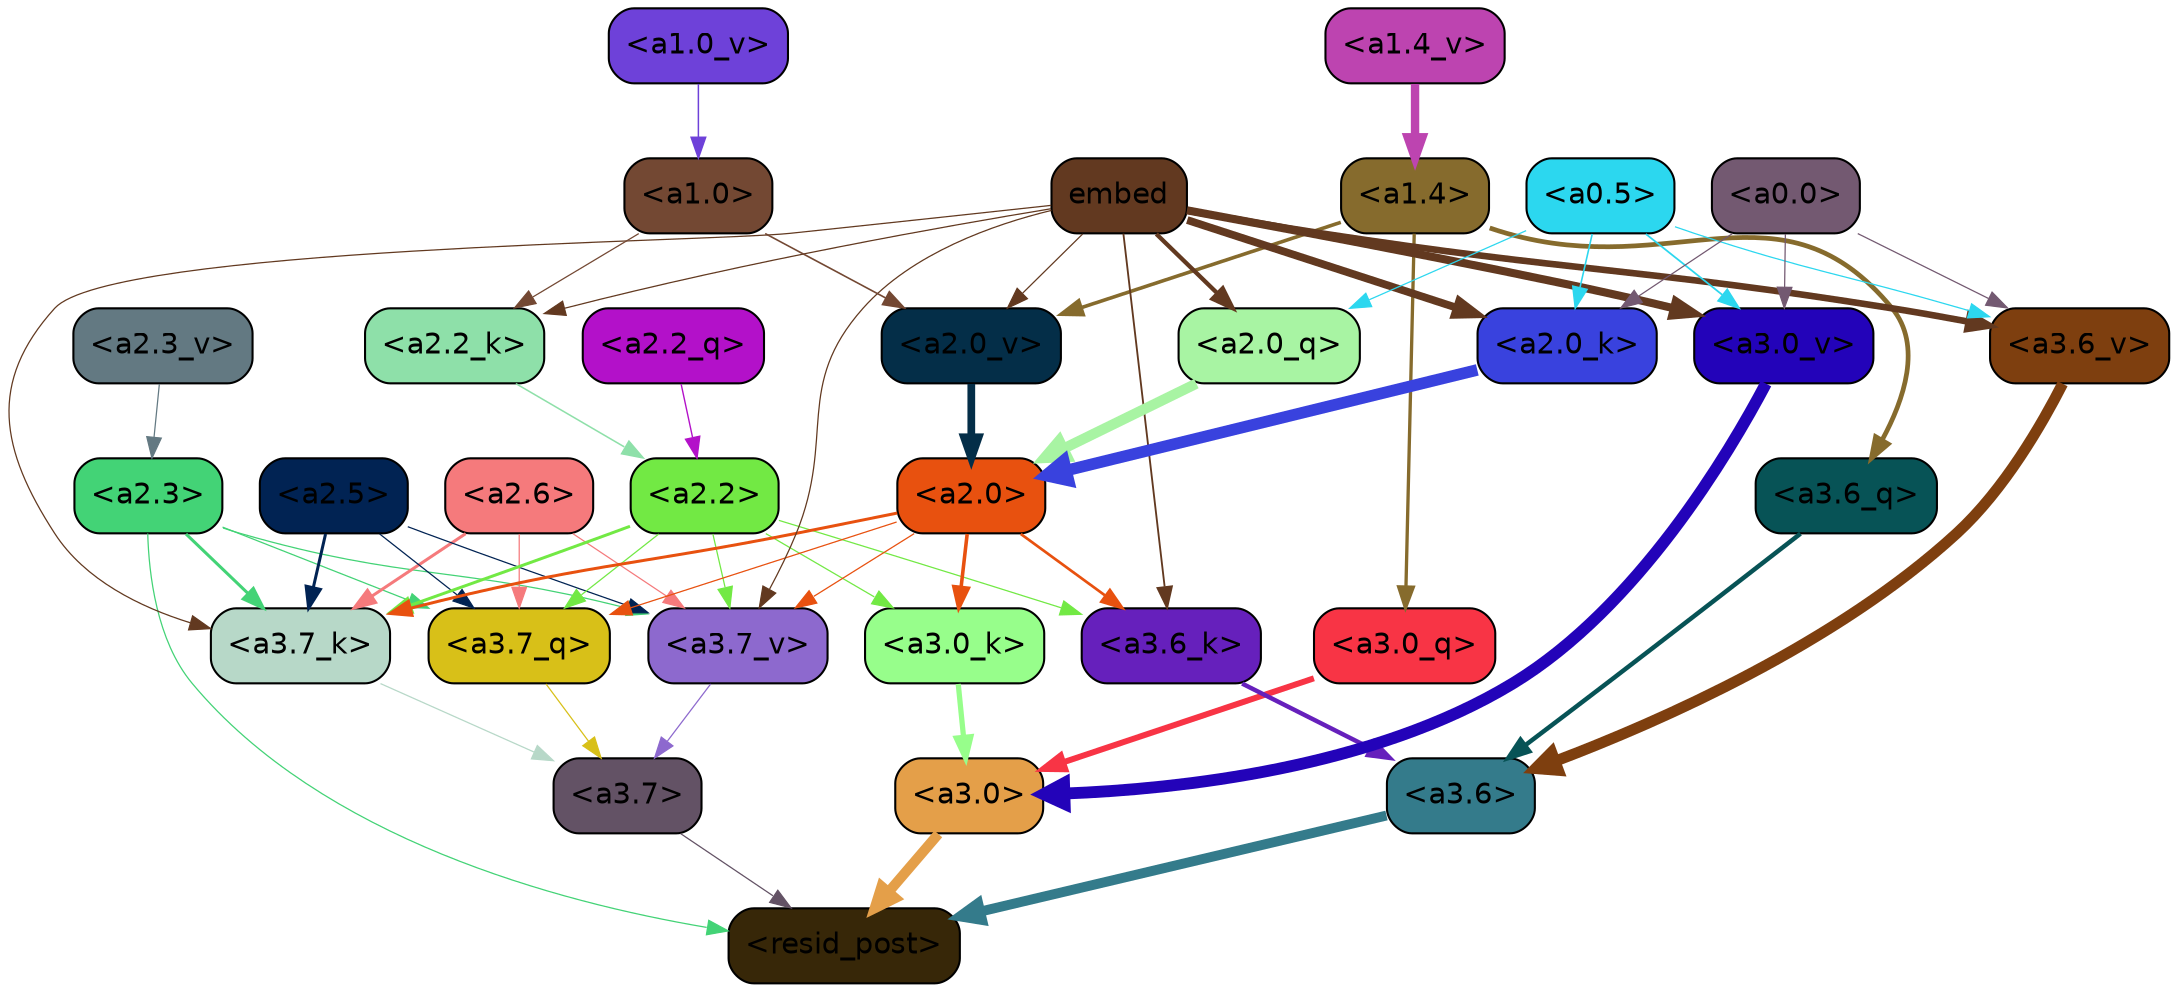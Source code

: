strict digraph "" {
	graph [bgcolor=transparent,
		layout=dot,
		overlap=false,
		splines=true
	];
	"<a3.7>"	[color=black,
		fillcolor="#635265",
		fontname=Helvetica,
		shape=box,
		style="filled, rounded"];
	"<resid_post>"	[color=black,
		fillcolor="#372708",
		fontname=Helvetica,
		shape=box,
		style="filled, rounded"];
	"<a3.7>" -> "<resid_post>"	[color="#635265",
		penwidth=0.6];
	"<a3.6>"	[color=black,
		fillcolor="#347b8b",
		fontname=Helvetica,
		shape=box,
		style="filled, rounded"];
	"<a3.6>" -> "<resid_post>"	[color="#347b8b",
		penwidth=4.746312499046326];
	"<a3.0>"	[color=black,
		fillcolor="#e49f49",
		fontname=Helvetica,
		shape=box,
		style="filled, rounded"];
	"<a3.0>" -> "<resid_post>"	[color="#e49f49",
		penwidth=4.896343111991882];
	"<a2.3>"	[color=black,
		fillcolor="#43d376",
		fontname=Helvetica,
		shape=box,
		style="filled, rounded"];
	"<a2.3>" -> "<resid_post>"	[color="#43d376",
		penwidth=0.6];
	"<a3.7_q>"	[color=black,
		fillcolor="#d8c018",
		fontname=Helvetica,
		shape=box,
		style="filled, rounded"];
	"<a2.3>" -> "<a3.7_q>"	[color="#43d376",
		penwidth=0.6];
	"<a3.7_k>"	[color=black,
		fillcolor="#b7d8c8",
		fontname=Helvetica,
		shape=box,
		style="filled, rounded"];
	"<a2.3>" -> "<a3.7_k>"	[color="#43d376",
		penwidth=1.467104621231556];
	"<a3.7_v>"	[color=black,
		fillcolor="#8d69ce",
		fontname=Helvetica,
		shape=box,
		style="filled, rounded"];
	"<a2.3>" -> "<a3.7_v>"	[color="#43d376",
		penwidth=0.6];
	"<a3.7_q>" -> "<a3.7>"	[color="#d8c018",
		penwidth=0.6];
	"<a3.6_q>"	[color=black,
		fillcolor="#075356",
		fontname=Helvetica,
		shape=box,
		style="filled, rounded"];
	"<a3.6_q>" -> "<a3.6>"	[color="#075356",
		penwidth=2.160832464694977];
	"<a3.0_q>"	[color=black,
		fillcolor="#f83445",
		fontname=Helvetica,
		shape=box,
		style="filled, rounded"];
	"<a3.0_q>" -> "<a3.0>"	[color="#f83445",
		penwidth=2.870753765106201];
	"<a3.7_k>" -> "<a3.7>"	[color="#b7d8c8",
		penwidth=0.6];
	"<a3.6_k>"	[color=black,
		fillcolor="#6620bc",
		fontname=Helvetica,
		shape=box,
		style="filled, rounded"];
	"<a3.6_k>" -> "<a3.6>"	[color="#6620bc",
		penwidth=2.13908451795578];
	"<a3.0_k>"	[color=black,
		fillcolor="#97fe8b",
		fontname=Helvetica,
		shape=box,
		style="filled, rounded"];
	"<a3.0_k>" -> "<a3.0>"	[color="#97fe8b",
		penwidth=2.520303964614868];
	"<a3.7_v>" -> "<a3.7>"	[color="#8d69ce",
		penwidth=0.6];
	"<a3.6_v>"	[color=black,
		fillcolor="#7e3f0f",
		fontname=Helvetica,
		shape=box,
		style="filled, rounded"];
	"<a3.6_v>" -> "<a3.6>"	[color="#7e3f0f",
		penwidth=5.297133803367615];
	"<a3.0_v>"	[color=black,
		fillcolor="#2303b9",
		fontname=Helvetica,
		shape=box,
		style="filled, rounded"];
	"<a3.0_v>" -> "<a3.0>"	[color="#2303b9",
		penwidth=5.680712580680847];
	"<a2.6>"	[color=black,
		fillcolor="#f57a7c",
		fontname=Helvetica,
		shape=box,
		style="filled, rounded"];
	"<a2.6>" -> "<a3.7_q>"	[color="#f57a7c",
		penwidth=0.6];
	"<a2.6>" -> "<a3.7_k>"	[color="#f57a7c",
		penwidth=1.4453159049153328];
	"<a2.6>" -> "<a3.7_v>"	[color="#f57a7c",
		penwidth=0.6];
	"<a2.5>"	[color=black,
		fillcolor="#012353",
		fontname=Helvetica,
		shape=box,
		style="filled, rounded"];
	"<a2.5>" -> "<a3.7_q>"	[color="#012353",
		penwidth=0.6];
	"<a2.5>" -> "<a3.7_k>"	[color="#012353",
		penwidth=1.4526091292500496];
	"<a2.5>" -> "<a3.7_v>"	[color="#012353",
		penwidth=0.6];
	"<a2.2>"	[color=black,
		fillcolor="#72e944",
		fontname=Helvetica,
		shape=box,
		style="filled, rounded"];
	"<a2.2>" -> "<a3.7_q>"	[color="#72e944",
		penwidth=0.6];
	"<a2.2>" -> "<a3.7_k>"	[color="#72e944",
		penwidth=1.4310357049107552];
	"<a2.2>" -> "<a3.6_k>"	[color="#72e944",
		penwidth=0.6];
	"<a2.2>" -> "<a3.0_k>"	[color="#72e944",
		penwidth=0.6];
	"<a2.2>" -> "<a3.7_v>"	[color="#72e944",
		penwidth=0.6];
	"<a2.0>"	[color=black,
		fillcolor="#e8510f",
		fontname=Helvetica,
		shape=box,
		style="filled, rounded"];
	"<a2.0>" -> "<a3.7_q>"	[color="#e8510f",
		penwidth=0.6];
	"<a2.0>" -> "<a3.7_k>"	[color="#e8510f",
		penwidth=1.4314699843525887];
	"<a2.0>" -> "<a3.6_k>"	[color="#e8510f",
		penwidth=1.2950235605239868];
	"<a2.0>" -> "<a3.0_k>"	[color="#e8510f",
		penwidth=1.712992787361145];
	"<a2.0>" -> "<a3.7_v>"	[color="#e8510f",
		penwidth=0.6];
	"<a1.4>"	[color=black,
		fillcolor="#866b2d",
		fontname=Helvetica,
		shape=box,
		style="filled, rounded"];
	"<a1.4>" -> "<a3.6_q>"	[color="#866b2d",
		penwidth=2.2719132900238037];
	"<a1.4>" -> "<a3.0_q>"	[color="#866b2d",
		penwidth=1.5932877659797668];
	"<a2.0_v>"	[color=black,
		fillcolor="#042e48",
		fontname=Helvetica,
		shape=box,
		style="filled, rounded"];
	"<a1.4>" -> "<a2.0_v>"	[color="#866b2d",
		penwidth=1.7291951477527618];
	embed	[color=black,
		fillcolor="#623920",
		fontname=Helvetica,
		shape=box,
		style="filled, rounded"];
	embed -> "<a3.7_k>"	[color="#623920",
		penwidth=0.6];
	embed -> "<a3.6_k>"	[color="#623920",
		penwidth=0.891706109046936];
	embed -> "<a3.7_v>"	[color="#623920",
		penwidth=0.6];
	embed -> "<a3.6_v>"	[color="#623920",
		penwidth=3.1766927242279053];
	embed -> "<a3.0_v>"	[color="#623920",
		penwidth=3.9005755856633186];
	"<a2.0_q>"	[color=black,
		fillcolor="#a8f4a3",
		fontname=Helvetica,
		shape=box,
		style="filled, rounded"];
	embed -> "<a2.0_q>"	[color="#623920",
		penwidth=2.0615941286087036];
	"<a2.2_k>"	[color=black,
		fillcolor="#8ee0a9",
		fontname=Helvetica,
		shape=box,
		style="filled, rounded"];
	embed -> "<a2.2_k>"	[color="#623920",
		penwidth=0.6];
	"<a2.0_k>"	[color=black,
		fillcolor="#3942de",
		fontname=Helvetica,
		shape=box,
		style="filled, rounded"];
	embed -> "<a2.0_k>"	[color="#623920",
		penwidth=3.732139825820923];
	embed -> "<a2.0_v>"	[color="#623920",
		penwidth=0.6];
	"<a0.5>"	[color=black,
		fillcolor="#2cd7ef",
		fontname=Helvetica,
		shape=box,
		style="filled, rounded"];
	"<a0.5>" -> "<a3.6_v>"	[color="#2cd7ef",
		penwidth=0.6];
	"<a0.5>" -> "<a3.0_v>"	[color="#2cd7ef",
		penwidth=0.8493617177009583];
	"<a0.5>" -> "<a2.0_q>"	[color="#2cd7ef",
		penwidth=0.6];
	"<a0.5>" -> "<a2.0_k>"	[color="#2cd7ef",
		penwidth=0.7637084722518921];
	"<a0.0>"	[color=black,
		fillcolor="#735971",
		fontname=Helvetica,
		shape=box,
		style="filled, rounded"];
	"<a0.0>" -> "<a3.6_v>"	[color="#735971",
		penwidth=0.6];
	"<a0.0>" -> "<a3.0_v>"	[color="#735971",
		penwidth=0.6];
	"<a0.0>" -> "<a2.0_k>"	[color="#735971",
		penwidth=0.6];
	"<a2.2_q>"	[color=black,
		fillcolor="#b311c9",
		fontname=Helvetica,
		shape=box,
		style="filled, rounded"];
	"<a2.2_q>" -> "<a2.2>"	[color="#b311c9",
		penwidth=0.6677633281797171];
	"<a2.0_q>" -> "<a2.0>"	[color="#a8f4a3",
		penwidth=4.966194009408355];
	"<a2.2_k>" -> "<a2.2>"	[color="#8ee0a9",
		penwidth=0.7399393804371357];
	"<a2.0_k>" -> "<a2.0>"	[color="#3942de",
		penwidth=5.5817058570683];
	"<a2.3_v>"	[color=black,
		fillcolor="#637982",
		fontname=Helvetica,
		shape=box,
		style="filled, rounded"];
	"<a2.3_v>" -> "<a2.3>"	[color="#637982",
		penwidth=0.6];
	"<a2.0_v>" -> "<a2.0>"	[color="#042e48",
		penwidth=3.7102378383278847];
	"<a1.0>"	[color=black,
		fillcolor="#734833",
		fontname=Helvetica,
		shape=box,
		style="filled, rounded"];
	"<a1.0>" -> "<a2.2_k>"	[color="#734833",
		penwidth=0.6];
	"<a1.0>" -> "<a2.0_v>"	[color="#734833",
		penwidth=0.7823128998279572];
	"<a1.4_v>"	[color=black,
		fillcolor="#bd44b0",
		fontname=Helvetica,
		shape=box,
		style="filled, rounded"];
	"<a1.4_v>" -> "<a1.4>"	[color="#bd44b0",
		penwidth=4.028138041496277];
	"<a1.0_v>"	[color=black,
		fillcolor="#6e41d9",
		fontname=Helvetica,
		shape=box,
		style="filled, rounded"];
	"<a1.0_v>" -> "<a1.0>"	[color="#6e41d9",
		penwidth=0.7187004089355469];
}
